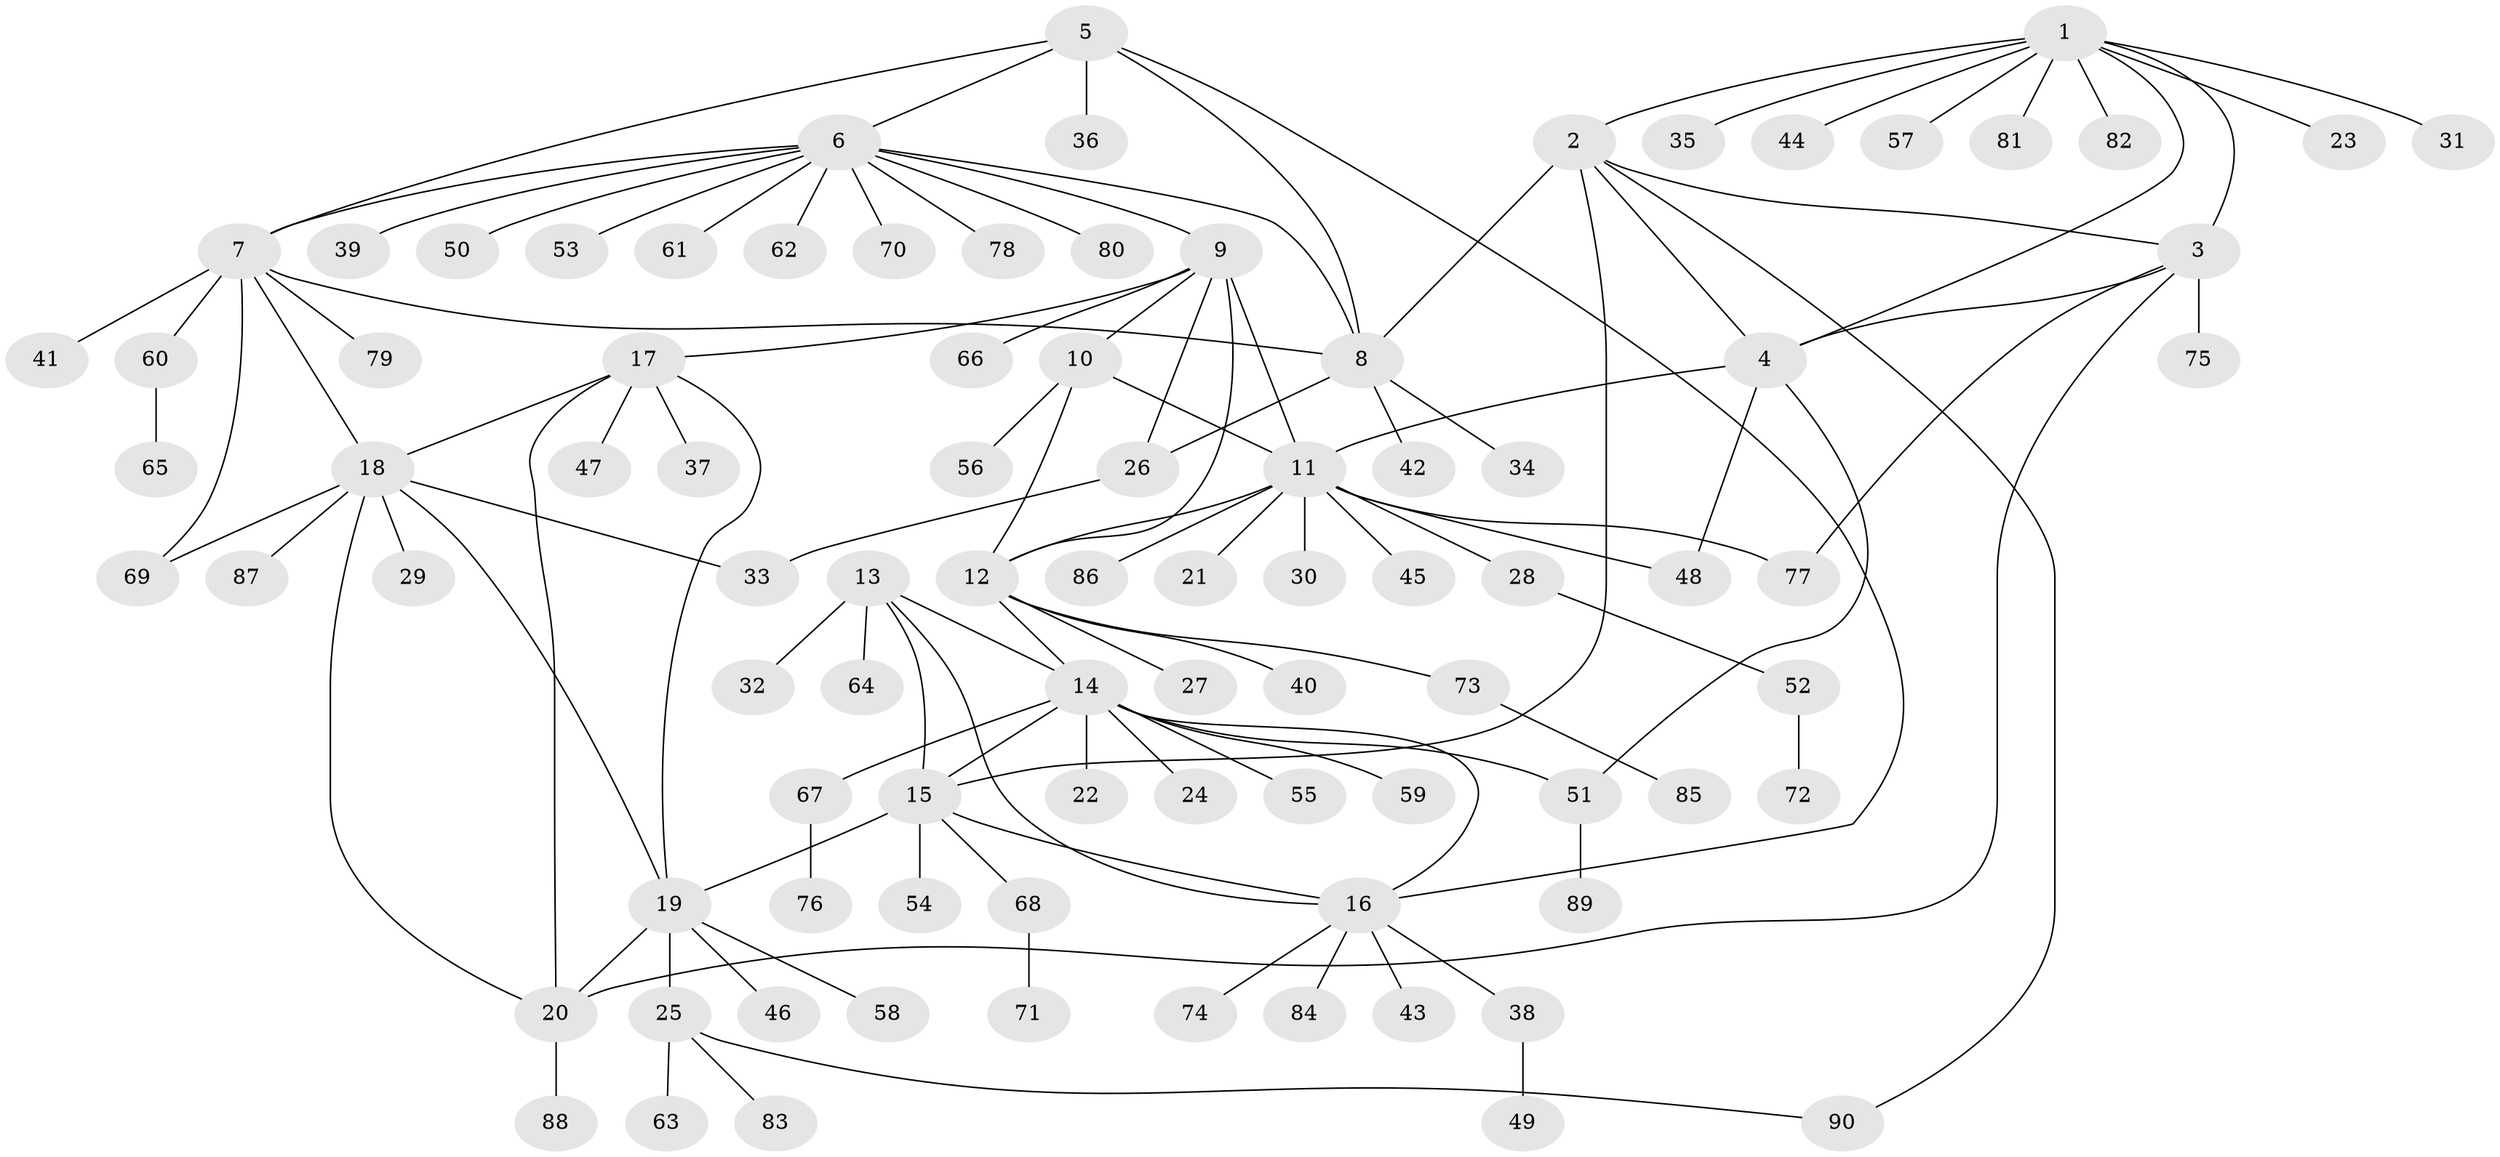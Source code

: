 // coarse degree distribution, {3: 0.1724137931034483, 6: 0.1724137931034483, 5: 0.20689655172413793, 4: 0.10344827586206896, 2: 0.10344827586206896, 1: 0.2413793103448276}
// Generated by graph-tools (version 1.1) at 2025/52/03/04/25 22:52:46]
// undirected, 90 vertices, 117 edges
graph export_dot {
  node [color=gray90,style=filled];
  1;
  2;
  3;
  4;
  5;
  6;
  7;
  8;
  9;
  10;
  11;
  12;
  13;
  14;
  15;
  16;
  17;
  18;
  19;
  20;
  21;
  22;
  23;
  24;
  25;
  26;
  27;
  28;
  29;
  30;
  31;
  32;
  33;
  34;
  35;
  36;
  37;
  38;
  39;
  40;
  41;
  42;
  43;
  44;
  45;
  46;
  47;
  48;
  49;
  50;
  51;
  52;
  53;
  54;
  55;
  56;
  57;
  58;
  59;
  60;
  61;
  62;
  63;
  64;
  65;
  66;
  67;
  68;
  69;
  70;
  71;
  72;
  73;
  74;
  75;
  76;
  77;
  78;
  79;
  80;
  81;
  82;
  83;
  84;
  85;
  86;
  87;
  88;
  89;
  90;
  1 -- 2;
  1 -- 3;
  1 -- 4;
  1 -- 23;
  1 -- 31;
  1 -- 35;
  1 -- 44;
  1 -- 57;
  1 -- 81;
  1 -- 82;
  2 -- 3;
  2 -- 4;
  2 -- 8;
  2 -- 15;
  2 -- 90;
  3 -- 4;
  3 -- 20;
  3 -- 75;
  3 -- 77;
  4 -- 11;
  4 -- 48;
  4 -- 51;
  5 -- 6;
  5 -- 7;
  5 -- 8;
  5 -- 16;
  5 -- 36;
  6 -- 7;
  6 -- 8;
  6 -- 9;
  6 -- 39;
  6 -- 50;
  6 -- 53;
  6 -- 61;
  6 -- 62;
  6 -- 70;
  6 -- 78;
  6 -- 80;
  7 -- 8;
  7 -- 18;
  7 -- 41;
  7 -- 60;
  7 -- 69;
  7 -- 79;
  8 -- 26;
  8 -- 34;
  8 -- 42;
  9 -- 10;
  9 -- 11;
  9 -- 12;
  9 -- 17;
  9 -- 26;
  9 -- 66;
  10 -- 11;
  10 -- 12;
  10 -- 56;
  11 -- 12;
  11 -- 21;
  11 -- 28;
  11 -- 30;
  11 -- 45;
  11 -- 48;
  11 -- 77;
  11 -- 86;
  12 -- 14;
  12 -- 27;
  12 -- 40;
  12 -- 73;
  13 -- 14;
  13 -- 15;
  13 -- 16;
  13 -- 32;
  13 -- 64;
  14 -- 15;
  14 -- 16;
  14 -- 22;
  14 -- 24;
  14 -- 51;
  14 -- 55;
  14 -- 59;
  14 -- 67;
  15 -- 16;
  15 -- 19;
  15 -- 54;
  15 -- 68;
  16 -- 38;
  16 -- 43;
  16 -- 74;
  16 -- 84;
  17 -- 18;
  17 -- 19;
  17 -- 20;
  17 -- 37;
  17 -- 47;
  18 -- 19;
  18 -- 20;
  18 -- 29;
  18 -- 33;
  18 -- 69;
  18 -- 87;
  19 -- 20;
  19 -- 25;
  19 -- 46;
  19 -- 58;
  20 -- 88;
  25 -- 63;
  25 -- 83;
  25 -- 90;
  26 -- 33;
  28 -- 52;
  38 -- 49;
  51 -- 89;
  52 -- 72;
  60 -- 65;
  67 -- 76;
  68 -- 71;
  73 -- 85;
}
